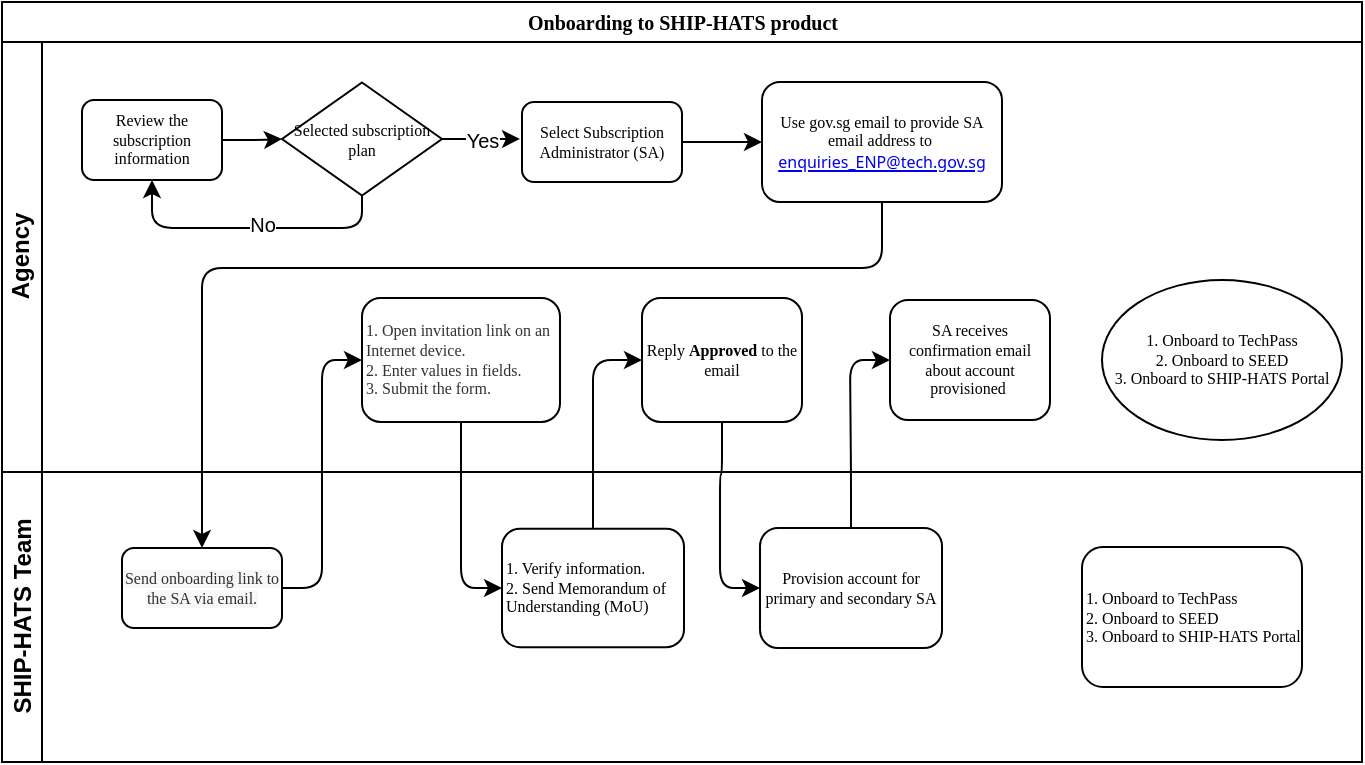 <mxfile version="19.0.3" type="device"><diagram name="Page-1" id="c7488fd3-1785-93aa-aadb-54a6760d102a"><mxGraphModel dx="746" dy="398" grid="1" gridSize="10" guides="1" tooltips="1" connect="1" arrows="1" fold="1" page="1" pageScale="1" pageWidth="1100" pageHeight="850" background="none" math="0" shadow="0"><root><mxCell id="0"/><mxCell id="1" parent="0"/><mxCell id="2b4e8129b02d487f-1" value="&lt;span style=&quot;font-size: 10px;&quot;&gt;Onboarding to SHIP-HATS product&lt;/span&gt;" style="swimlane;html=1;childLayout=stackLayout;horizontal=1;startSize=20;horizontalStack=0;rounded=0;shadow=0;labelBackgroundColor=none;strokeWidth=1;fontFamily=Verdana;fontSize=8;align=center;" parent="1" vertex="1"><mxGeometry x="180" y="67" width="680" height="380" as="geometry"/></mxCell><mxCell id="2b4e8129b02d487f-2" value="Agency" style="swimlane;html=1;startSize=20;horizontal=0;" parent="2b4e8129b02d487f-1" vertex="1"><mxGeometry y="20" width="680" height="215" as="geometry"/></mxCell><mxCell id="lOfjCQPFjmsXJvoliVuR-15" value="" style="edgeStyle=orthogonalEdgeStyle;rounded=1;orthogonalLoop=1;jettySize=auto;html=1;fontSize=10;" edge="1" parent="2b4e8129b02d487f-2" source="2b4e8129b02d487f-6" target="lOfjCQPFjmsXJvoliVuR-14"><mxGeometry relative="1" as="geometry"/></mxCell><mxCell id="2b4e8129b02d487f-6" value="Review the subscription information" style="rounded=1;whiteSpace=wrap;html=1;shadow=0;labelBackgroundColor=none;strokeWidth=1;fontFamily=Verdana;fontSize=8;align=center;" parent="2b4e8129b02d487f-2" vertex="1"><mxGeometry x="40" y="29" width="70" height="40" as="geometry"/></mxCell><mxCell id="2b4e8129b02d487f-9" value="Use gov.sg email to provide SA email address to&amp;nbsp;&lt;br&gt;&lt;font style=&quot;font-size: 8px;&quot;&gt;&lt;a style=&quot;box-sizing: inherit; -webkit-tap-highlight-color: rgba(0, 0, 0, 0); text-size-adjust: none; text-decoration-color: var(--link-text-decoration-color); text-decoration-skip-ink: auto; cursor: pointer; border-bottom: var(--link-border-bottom); font-family: &amp;quot;Source Sans Pro&amp;quot;, &amp;quot;system-ui&amp;quot;, -apple-system, &amp;quot;Segoe UI&amp;quot;, &amp;quot;Helvetica Neue&amp;quot;, Helvetica, Arial, sans-serif; text-align: left; background-color: rgb(255, 255, 255);&quot; href=&quot;mailto:enquiries_ENP@tech.gov.sg&quot;&gt;enquiries_ENP@tech.gov.sg&lt;/a&gt;&lt;br&gt;&lt;/font&gt;" style="rounded=1;whiteSpace=wrap;html=1;shadow=0;labelBackgroundColor=none;strokeWidth=1;fontFamily=Verdana;fontSize=8;align=center;" parent="2b4e8129b02d487f-2" vertex="1"><mxGeometry x="380" y="20" width="120" height="60" as="geometry"/></mxCell><mxCell id="lOfjCQPFjmsXJvoliVuR-17" value="" style="edgeStyle=orthogonalEdgeStyle;rounded=1;orthogonalLoop=1;jettySize=auto;html=1;fontSize=10;entryX=0.5;entryY=1;entryDx=0;entryDy=0;exitX=0.5;exitY=1;exitDx=0;exitDy=0;exitPerimeter=0;" edge="1" parent="2b4e8129b02d487f-2" source="lOfjCQPFjmsXJvoliVuR-14" target="2b4e8129b02d487f-6"><mxGeometry relative="1" as="geometry"><mxPoint x="180" y="80" as="sourcePoint"/><Array as="points"><mxPoint x="180" y="93"/><mxPoint x="75" y="93"/></Array></mxGeometry></mxCell><mxCell id="lOfjCQPFjmsXJvoliVuR-18" value="No" style="edgeLabel;html=1;align=center;verticalAlign=middle;resizable=0;points=[];fontSize=10;" vertex="1" connectable="0" parent="lOfjCQPFjmsXJvoliVuR-17"><mxGeometry x="-0.198" relative="1" as="geometry"><mxPoint x="-9" y="-2" as="offset"/></mxGeometry></mxCell><mxCell id="lOfjCQPFjmsXJvoliVuR-19" value="Yes" style="edgeStyle=orthogonalEdgeStyle;rounded=1;orthogonalLoop=1;jettySize=auto;html=1;fontSize=10;" edge="1" parent="2b4e8129b02d487f-2" source="lOfjCQPFjmsXJvoliVuR-14"><mxGeometry relative="1" as="geometry"><mxPoint x="259" y="48.48" as="targetPoint"/></mxGeometry></mxCell><mxCell id="lOfjCQPFjmsXJvoliVuR-14" value="Selected subscription &lt;br&gt;plan" style="strokeWidth=1;html=1;shape=mxgraph.flowchart.decision;whiteSpace=wrap;rounded=1;shadow=0;labelBackgroundColor=none;fontFamily=Verdana;fontSize=8;align=center;" vertex="1" parent="2b4e8129b02d487f-2"><mxGeometry x="140" y="20.25" width="80" height="56.5" as="geometry"/></mxCell><mxCell id="lOfjCQPFjmsXJvoliVuR-24" value="" style="edgeStyle=orthogonalEdgeStyle;rounded=1;orthogonalLoop=1;jettySize=auto;html=1;fontFamily=Verdana;fontSize=8;" edge="1" parent="2b4e8129b02d487f-2" source="lOfjCQPFjmsXJvoliVuR-23" target="2b4e8129b02d487f-9"><mxGeometry relative="1" as="geometry"/></mxCell><mxCell id="lOfjCQPFjmsXJvoliVuR-23" value="Select Subscription&lt;br&gt;Administrator (SA)" style="rounded=1;whiteSpace=wrap;html=1;fontFamily=Verdana;fontSize=8;" vertex="1" parent="2b4e8129b02d487f-2"><mxGeometry x="260" y="30" width="80" height="40" as="geometry"/></mxCell><mxCell id="lOfjCQPFjmsXJvoliVuR-27" value="&lt;span style=&quot;color: rgb(50, 50, 50); background-color: rgb(255, 255, 255);&quot;&gt;&lt;font style=&quot;font-size: 8px;&quot;&gt;1. Open invitation link on an Internet device.&lt;br&gt;2. Enter values in fields.&lt;br&gt;3.&amp;nbsp;Submit the form.&lt;/font&gt;&lt;/span&gt;" style="rounded=1;whiteSpace=wrap;html=1;fontFamily=Verdana;fontSize=8;align=left;" vertex="1" parent="2b4e8129b02d487f-2"><mxGeometry x="180" y="128" width="99" height="62" as="geometry"/></mxCell><mxCell id="lOfjCQPFjmsXJvoliVuR-33" value="Reply &lt;b&gt;Approved&lt;/b&gt; to the email" style="rounded=1;whiteSpace=wrap;html=1;fontFamily=Verdana;fontSize=8;" vertex="1" parent="2b4e8129b02d487f-2"><mxGeometry x="320" y="128" width="80" height="62" as="geometry"/></mxCell><mxCell id="lOfjCQPFjmsXJvoliVuR-37" value="SA receives confirmation email about account provisioned&amp;nbsp;" style="rounded=1;whiteSpace=wrap;html=1;fontFamily=Verdana;fontSize=8;" vertex="1" parent="2b4e8129b02d487f-2"><mxGeometry x="444" y="129" width="80" height="60" as="geometry"/></mxCell><mxCell id="lOfjCQPFjmsXJvoliVuR-48" value="&lt;div style=&quot;&quot;&gt;&lt;span style=&quot;background-color: initial;&quot;&gt;1. Onboard to TechPass&lt;/span&gt;&lt;/div&gt;&lt;span style=&quot;&quot;&gt;&lt;div style=&quot;&quot;&gt;&lt;span style=&quot;background-color: initial;&quot;&gt;2. Onboard to SEED&lt;/span&gt;&lt;/div&gt;&lt;/span&gt;&lt;span style=&quot;&quot;&gt;&lt;div style=&quot;&quot;&gt;&lt;span style=&quot;background-color: initial;&quot;&gt;3. Onboard to SHIP-HATS Portal&lt;/span&gt;&lt;/div&gt;&lt;/span&gt;" style="ellipse;whiteSpace=wrap;html=1;fontFamily=Verdana;fontSize=8;align=center;" vertex="1" parent="2b4e8129b02d487f-2"><mxGeometry x="550" y="119" width="120" height="80" as="geometry"/></mxCell><mxCell id="2b4e8129b02d487f-3" value="SHIP-HATS Team" style="swimlane;html=1;startSize=20;horizontal=0;" parent="2b4e8129b02d487f-1" vertex="1"><mxGeometry y="235" width="680" height="145" as="geometry"/></mxCell><mxCell id="lOfjCQPFjmsXJvoliVuR-25" value="&lt;span style=&quot;color: rgb(50, 50, 50); text-align: left; background-color: rgb(247, 247, 247);&quot;&gt;&lt;font style=&quot;font-size: 8px;&quot;&gt;Send onboarding link to the SA via email.&lt;/font&gt;&lt;/span&gt;" style="rounded=1;whiteSpace=wrap;html=1;fontFamily=Verdana;fontSize=8;" vertex="1" parent="2b4e8129b02d487f-3"><mxGeometry x="60" y="38" width="80" height="40" as="geometry"/></mxCell><mxCell id="lOfjCQPFjmsXJvoliVuR-28" value="1. Verify information.&lt;br&gt;2. Send Memorandum of Understanding (MoU)" style="rounded=1;whiteSpace=wrap;html=1;fontSize=8;fontFamily=Verdana;align=left;" vertex="1" parent="2b4e8129b02d487f-3"><mxGeometry x="250" y="28.37" width="91" height="59.25" as="geometry"/></mxCell><mxCell id="lOfjCQPFjmsXJvoliVuR-35" value="Provision account for primary and secondary SA" style="rounded=1;whiteSpace=wrap;html=1;fontFamily=Verdana;fontSize=8;" vertex="1" parent="2b4e8129b02d487f-3"><mxGeometry x="379" y="28" width="91" height="60" as="geometry"/></mxCell><mxCell id="lOfjCQPFjmsXJvoliVuR-38" value="&lt;div style=&quot;&quot;&gt;&lt;/div&gt;1. Onboard to TechPass&lt;br&gt;2. Onboard to SEED&lt;br&gt;3. Onboard to SHIP-HATS Portal" style="rounded=1;whiteSpace=wrap;html=1;fontFamily=Verdana;fontSize=8;align=left;" vertex="1" parent="2b4e8129b02d487f-3"><mxGeometry x="540" y="37.5" width="110" height="70" as="geometry"/></mxCell><mxCell id="lOfjCQPFjmsXJvoliVuR-26" style="edgeStyle=orthogonalEdgeStyle;rounded=1;orthogonalLoop=1;jettySize=auto;html=1;entryX=0.5;entryY=0;entryDx=0;entryDy=0;fontFamily=Verdana;fontSize=8;exitX=0.5;exitY=1;exitDx=0;exitDy=0;" edge="1" parent="2b4e8129b02d487f-1" source="2b4e8129b02d487f-9" target="lOfjCQPFjmsXJvoliVuR-25"><mxGeometry relative="1" as="geometry"><Array as="points"><mxPoint x="440" y="133"/><mxPoint x="100" y="133"/></Array></mxGeometry></mxCell><mxCell id="lOfjCQPFjmsXJvoliVuR-39" value="" style="edgeStyle=orthogonalEdgeStyle;rounded=1;orthogonalLoop=1;jettySize=auto;html=1;fontFamily=Verdana;fontSize=8;entryX=0;entryY=0.5;entryDx=0;entryDy=0;" edge="1" parent="2b4e8129b02d487f-1" source="lOfjCQPFjmsXJvoliVuR-35" target="lOfjCQPFjmsXJvoliVuR-37"><mxGeometry relative="1" as="geometry"/></mxCell><mxCell id="lOfjCQPFjmsXJvoliVuR-43" style="edgeStyle=orthogonalEdgeStyle;rounded=1;orthogonalLoop=1;jettySize=auto;html=1;entryX=0;entryY=0.5;entryDx=0;entryDy=0;fontFamily=Verdana;fontSize=8;" edge="1" parent="2b4e8129b02d487f-1" source="lOfjCQPFjmsXJvoliVuR-25" target="lOfjCQPFjmsXJvoliVuR-27"><mxGeometry relative="1" as="geometry"/></mxCell><mxCell id="lOfjCQPFjmsXJvoliVuR-44" style="edgeStyle=orthogonalEdgeStyle;rounded=1;orthogonalLoop=1;jettySize=auto;html=1;entryX=0;entryY=0.5;entryDx=0;entryDy=0;fontFamily=Verdana;fontSize=8;" edge="1" parent="2b4e8129b02d487f-1" source="lOfjCQPFjmsXJvoliVuR-27" target="lOfjCQPFjmsXJvoliVuR-28"><mxGeometry relative="1" as="geometry"/></mxCell><mxCell id="lOfjCQPFjmsXJvoliVuR-45" style="edgeStyle=orthogonalEdgeStyle;rounded=1;orthogonalLoop=1;jettySize=auto;html=1;entryX=0;entryY=0.5;entryDx=0;entryDy=0;fontFamily=Verdana;fontSize=8;" edge="1" parent="2b4e8129b02d487f-1" source="lOfjCQPFjmsXJvoliVuR-28" target="lOfjCQPFjmsXJvoliVuR-33"><mxGeometry relative="1" as="geometry"/></mxCell><mxCell id="lOfjCQPFjmsXJvoliVuR-46" style="edgeStyle=orthogonalEdgeStyle;rounded=1;orthogonalLoop=1;jettySize=auto;html=1;entryX=0;entryY=0.5;entryDx=0;entryDy=0;fontFamily=Verdana;fontSize=8;exitX=0.5;exitY=1;exitDx=0;exitDy=0;" edge="1" parent="2b4e8129b02d487f-1" source="lOfjCQPFjmsXJvoliVuR-33" target="lOfjCQPFjmsXJvoliVuR-35"><mxGeometry relative="1" as="geometry"/></mxCell></root></mxGraphModel></diagram></mxfile>